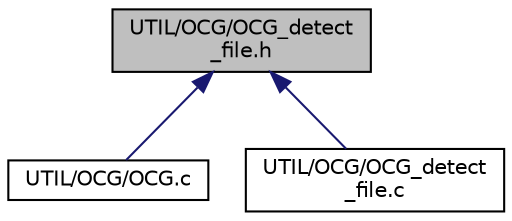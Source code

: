 digraph "UTIL/OCG/OCG_detect_file.h"
{
 // LATEX_PDF_SIZE
  edge [fontname="Helvetica",fontsize="10",labelfontname="Helvetica",labelfontsize="10"];
  node [fontname="Helvetica",fontsize="10",shape=record];
  Node1 [label="UTIL/OCG/OCG_detect\l_file.h",height=0.2,width=0.4,color="black", fillcolor="grey75", style="filled", fontcolor="black",tooltip=" "];
  Node1 -> Node2 [dir="back",color="midnightblue",fontsize="10",style="solid",fontname="Helvetica"];
  Node2 [label="UTIL/OCG/OCG.c",height=0.2,width=0.4,color="black", fillcolor="white", style="filled",URL="$OCG_8c.html",tooltip="Main function containing the FSM of OCG."];
  Node1 -> Node3 [dir="back",color="midnightblue",fontsize="10",style="solid",fontname="Helvetica"];
  Node3 [label="UTIL/OCG/OCG_detect\l_file.c",height=0.2,width=0.4,color="black", fillcolor="white", style="filled",URL="$OCG__detect__file_8c.html",tooltip="Detect if a new XML is generated from the web portal."];
}
